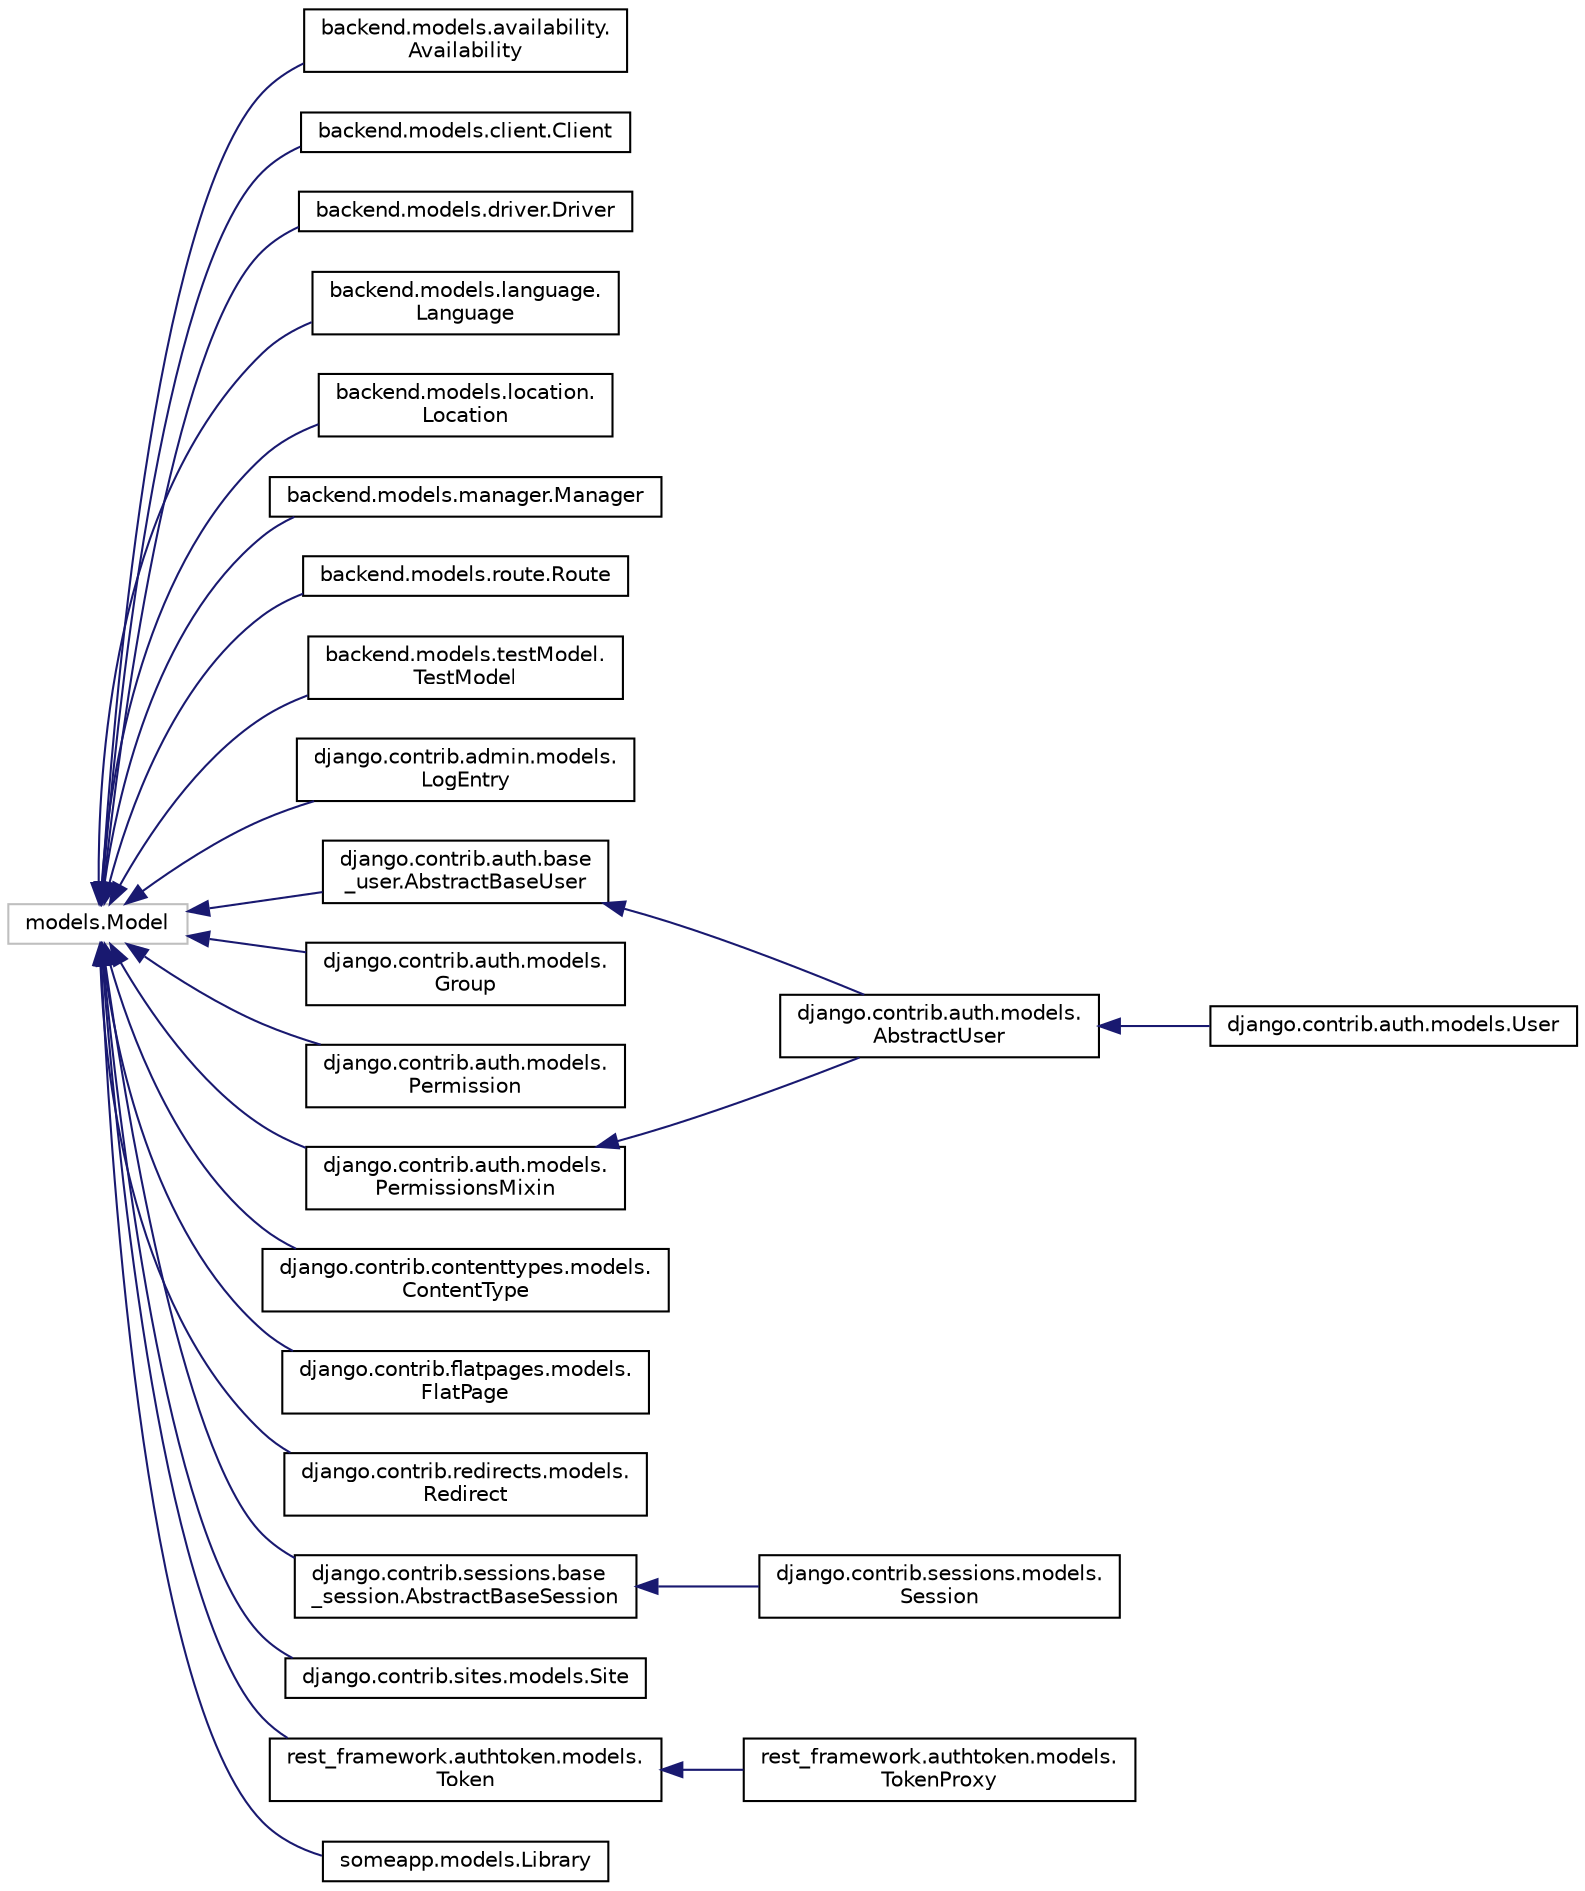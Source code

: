 digraph "Graphical Class Hierarchy"
{
 // LATEX_PDF_SIZE
  edge [fontname="Helvetica",fontsize="10",labelfontname="Helvetica",labelfontsize="10"];
  node [fontname="Helvetica",fontsize="10",shape=record];
  rankdir="LR";
  Node2288 [label="models.Model",height=0.2,width=0.4,color="grey75", fillcolor="white", style="filled",tooltip=" "];
  Node2288 -> Node0 [dir="back",color="midnightblue",fontsize="10",style="solid",fontname="Helvetica"];
  Node0 [label="backend.models.availability.\lAvailability",height=0.2,width=0.4,color="black", fillcolor="white", style="filled",URL="$da/d79/classbackend_1_1models_1_1availability_1_1_availability.html",tooltip=" "];
  Node2288 -> Node2290 [dir="back",color="midnightblue",fontsize="10",style="solid",fontname="Helvetica"];
  Node2290 [label="backend.models.client.Client",height=0.2,width=0.4,color="black", fillcolor="white", style="filled",URL="$dd/da9/classbackend_1_1models_1_1client_1_1_client.html",tooltip=" "];
  Node2288 -> Node2291 [dir="back",color="midnightblue",fontsize="10",style="solid",fontname="Helvetica"];
  Node2291 [label="backend.models.driver.Driver",height=0.2,width=0.4,color="black", fillcolor="white", style="filled",URL="$dd/d6d/classbackend_1_1models_1_1driver_1_1_driver.html",tooltip=" "];
  Node2288 -> Node2292 [dir="back",color="midnightblue",fontsize="10",style="solid",fontname="Helvetica"];
  Node2292 [label="backend.models.language.\lLanguage",height=0.2,width=0.4,color="black", fillcolor="white", style="filled",URL="$d7/dfe/classbackend_1_1models_1_1language_1_1_language.html",tooltip=" "];
  Node2288 -> Node2293 [dir="back",color="midnightblue",fontsize="10",style="solid",fontname="Helvetica"];
  Node2293 [label="backend.models.location.\lLocation",height=0.2,width=0.4,color="black", fillcolor="white", style="filled",URL="$d2/ddf/classbackend_1_1models_1_1location_1_1_location.html",tooltip=" "];
  Node2288 -> Node2294 [dir="back",color="midnightblue",fontsize="10",style="solid",fontname="Helvetica"];
  Node2294 [label="backend.models.manager.Manager",height=0.2,width=0.4,color="black", fillcolor="white", style="filled",URL="$d6/d0c/classbackend_1_1models_1_1manager_1_1_manager.html",tooltip=" "];
  Node2288 -> Node2295 [dir="back",color="midnightblue",fontsize="10",style="solid",fontname="Helvetica"];
  Node2295 [label="backend.models.route.Route",height=0.2,width=0.4,color="black", fillcolor="white", style="filled",URL="$de/d69/classbackend_1_1models_1_1route_1_1_route.html",tooltip=" "];
  Node2288 -> Node2296 [dir="back",color="midnightblue",fontsize="10",style="solid",fontname="Helvetica"];
  Node2296 [label="backend.models.testModel.\lTestModel",height=0.2,width=0.4,color="black", fillcolor="white", style="filled",URL="$d7/d17/classbackend_1_1models_1_1test_model_1_1_test_model.html",tooltip=" "];
  Node2288 -> Node2297 [dir="back",color="midnightblue",fontsize="10",style="solid",fontname="Helvetica"];
  Node2297 [label="django.contrib.admin.models.\lLogEntry",height=0.2,width=0.4,color="black", fillcolor="white", style="filled",URL="$d8/d31/classdjango_1_1contrib_1_1admin_1_1models_1_1_log_entry.html",tooltip=" "];
  Node2288 -> Node2298 [dir="back",color="midnightblue",fontsize="10",style="solid",fontname="Helvetica"];
  Node2298 [label="django.contrib.auth.base\l_user.AbstractBaseUser",height=0.2,width=0.4,color="black", fillcolor="white", style="filled",URL="$d6/d40/classdjango_1_1contrib_1_1auth_1_1base__user_1_1_abstract_base_user.html",tooltip=" "];
  Node2298 -> Node2299 [dir="back",color="midnightblue",fontsize="10",style="solid",fontname="Helvetica"];
  Node2299 [label="django.contrib.auth.models.\lAbstractUser",height=0.2,width=0.4,color="black", fillcolor="white", style="filled",URL="$dc/db0/classdjango_1_1contrib_1_1auth_1_1models_1_1_abstract_user.html",tooltip=" "];
  Node2299 -> Node2300 [dir="back",color="midnightblue",fontsize="10",style="solid",fontname="Helvetica"];
  Node2300 [label="django.contrib.auth.models.User",height=0.2,width=0.4,color="black", fillcolor="white", style="filled",URL="$de/d1e/classdjango_1_1contrib_1_1auth_1_1models_1_1_user.html",tooltip=" "];
  Node2288 -> Node2301 [dir="back",color="midnightblue",fontsize="10",style="solid",fontname="Helvetica"];
  Node2301 [label="django.contrib.auth.models.\lGroup",height=0.2,width=0.4,color="black", fillcolor="white", style="filled",URL="$d4/d75/classdjango_1_1contrib_1_1auth_1_1models_1_1_group.html",tooltip=" "];
  Node2288 -> Node2302 [dir="back",color="midnightblue",fontsize="10",style="solid",fontname="Helvetica"];
  Node2302 [label="django.contrib.auth.models.\lPermission",height=0.2,width=0.4,color="black", fillcolor="white", style="filled",URL="$df/d56/classdjango_1_1contrib_1_1auth_1_1models_1_1_permission.html",tooltip=" "];
  Node2288 -> Node2303 [dir="back",color="midnightblue",fontsize="10",style="solid",fontname="Helvetica"];
  Node2303 [label="django.contrib.auth.models.\lPermissionsMixin",height=0.2,width=0.4,color="black", fillcolor="white", style="filled",URL="$d1/d19/classdjango_1_1contrib_1_1auth_1_1models_1_1_permissions_mixin.html",tooltip=" "];
  Node2303 -> Node2299 [dir="back",color="midnightblue",fontsize="10",style="solid",fontname="Helvetica"];
  Node2288 -> Node2304 [dir="back",color="midnightblue",fontsize="10",style="solid",fontname="Helvetica"];
  Node2304 [label="django.contrib.contenttypes.models.\lContentType",height=0.2,width=0.4,color="black", fillcolor="white", style="filled",URL="$d6/d20/classdjango_1_1contrib_1_1contenttypes_1_1models_1_1_content_type.html",tooltip=" "];
  Node2288 -> Node2305 [dir="back",color="midnightblue",fontsize="10",style="solid",fontname="Helvetica"];
  Node2305 [label="django.contrib.flatpages.models.\lFlatPage",height=0.2,width=0.4,color="black", fillcolor="white", style="filled",URL="$de/df2/classdjango_1_1contrib_1_1flatpages_1_1models_1_1_flat_page.html",tooltip=" "];
  Node2288 -> Node2306 [dir="back",color="midnightblue",fontsize="10",style="solid",fontname="Helvetica"];
  Node2306 [label="django.contrib.redirects.models.\lRedirect",height=0.2,width=0.4,color="black", fillcolor="white", style="filled",URL="$d3/d2c/classdjango_1_1contrib_1_1redirects_1_1models_1_1_redirect.html",tooltip=" "];
  Node2288 -> Node2307 [dir="back",color="midnightblue",fontsize="10",style="solid",fontname="Helvetica"];
  Node2307 [label="django.contrib.sessions.base\l_session.AbstractBaseSession",height=0.2,width=0.4,color="black", fillcolor="white", style="filled",URL="$d6/d53/classdjango_1_1contrib_1_1sessions_1_1base__session_1_1_abstract_base_session.html",tooltip=" "];
  Node2307 -> Node2308 [dir="back",color="midnightblue",fontsize="10",style="solid",fontname="Helvetica"];
  Node2308 [label="django.contrib.sessions.models.\lSession",height=0.2,width=0.4,color="black", fillcolor="white", style="filled",URL="$d7/df7/classdjango_1_1contrib_1_1sessions_1_1models_1_1_session.html",tooltip=" "];
  Node2288 -> Node2309 [dir="back",color="midnightblue",fontsize="10",style="solid",fontname="Helvetica"];
  Node2309 [label="django.contrib.sites.models.Site",height=0.2,width=0.4,color="black", fillcolor="white", style="filled",URL="$d9/d0e/classdjango_1_1contrib_1_1sites_1_1models_1_1_site.html",tooltip=" "];
  Node2288 -> Node2310 [dir="back",color="midnightblue",fontsize="10",style="solid",fontname="Helvetica"];
  Node2310 [label="rest_framework.authtoken.models.\lToken",height=0.2,width=0.4,color="black", fillcolor="white", style="filled",URL="$d8/d49/classrest__framework_1_1authtoken_1_1models_1_1_token.html",tooltip=" "];
  Node2310 -> Node2311 [dir="back",color="midnightblue",fontsize="10",style="solid",fontname="Helvetica"];
  Node2311 [label="rest_framework.authtoken.models.\lTokenProxy",height=0.2,width=0.4,color="black", fillcolor="white", style="filled",URL="$d5/d84/classrest__framework_1_1authtoken_1_1models_1_1_token_proxy.html",tooltip=" "];
  Node2288 -> Node2312 [dir="back",color="midnightblue",fontsize="10",style="solid",fontname="Helvetica"];
  Node2312 [label="someapp.models.Library",height=0.2,width=0.4,color="black", fillcolor="white", style="filled",URL="$db/dfc/classsomeapp_1_1models_1_1_library.html",tooltip=" "];
}
